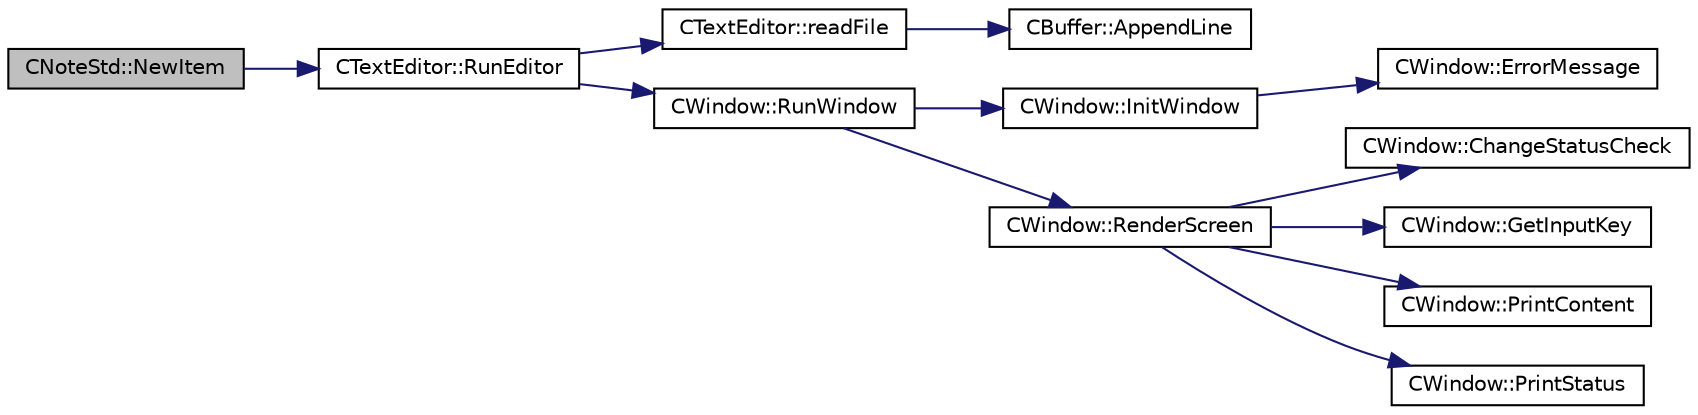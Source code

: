 digraph "CNoteStd::NewItem"
{
 // LATEX_PDF_SIZE
  edge [fontname="Helvetica",fontsize="10",labelfontname="Helvetica",labelfontsize="10"];
  node [fontname="Helvetica",fontsize="10",shape=record];
  rankdir="LR";
  Node1 [label="CNoteStd::NewItem",height=0.2,width=0.4,color="black", fillcolor="grey75", style="filled", fontcolor="black",tooltip="Opens the Text Editor for the new note specified in argument."];
  Node1 -> Node2 [color="midnightblue",fontsize="10",style="solid",fontname="Helvetica"];
  Node2 [label="CTextEditor::RunEditor",height=0.2,width=0.4,color="black", fillcolor="white", style="filled",URL="$classCTextEditor.html#a6a167ea2ad547c5d401a2526525709ee",tooltip="Starts the editor and controls its process."];
  Node2 -> Node3 [color="midnightblue",fontsize="10",style="solid",fontname="Helvetica"];
  Node3 [label="CTextEditor::readFile",height=0.2,width=0.4,color="black", fillcolor="white", style="filled",URL="$classCTextEditor.html#a1c212f137b8ff26d56b0a72be986d407",tooltip="Reads a file and stores it in buffer."];
  Node3 -> Node4 [color="midnightblue",fontsize="10",style="solid",fontname="Helvetica"];
  Node4 [label="CBuffer::AppendLine",height=0.2,width=0.4,color="black", fillcolor="white", style="filled",URL="$classCBuffer.html#a780fbe80988813dc783dc6f68418ccb4",tooltip="Appens a line to the end of the buffer (vector lines)."];
  Node2 -> Node5 [color="midnightblue",fontsize="10",style="solid",fontname="Helvetica"];
  Node5 [label="CWindow::RunWindow",height=0.2,width=0.4,color="black", fillcolor="white", style="filled",URL="$classCWindow.html#a6837f9b8cf9f6fee8c2b85db27c67a85",tooltip="Starts the windows and initializes ncurses library."];
  Node5 -> Node6 [color="midnightblue",fontsize="10",style="solid",fontname="Helvetica"];
  Node6 [label="CWindow::InitWindow",height=0.2,width=0.4,color="black", fillcolor="white", style="filled",URL="$classCWindow.html#a3f029a891c13c01dc3568e65e9a0da2c",tooltip="Initializes ncurses."];
  Node6 -> Node7 [color="midnightblue",fontsize="10",style="solid",fontname="Helvetica"];
  Node7 [label="CWindow::ErrorMessage",height=0.2,width=0.4,color="black", fillcolor="white", style="filled",URL="$classCWindow.html#a93c5f62c3b8e5d3865b9dbcd3459a630",tooltip="Prints out an error message that varies depending on the error_text."];
  Node5 -> Node8 [color="midnightblue",fontsize="10",style="solid",fontname="Helvetica"];
  Node8 [label="CWindow::RenderScreen",height=0.2,width=0.4,color="black", fillcolor="white", style="filled",URL="$classCWindow.html#adaa430b483a91e433214ff10fde23b48",tooltip="While loop that refreshes and updates the screen."];
  Node8 -> Node9 [color="midnightblue",fontsize="10",style="solid",fontname="Helvetica"];
  Node9 [label="CWindow::ChangeStatusCheck",height=0.2,width=0.4,color="black", fillcolor="white", style="filled",URL="$classCWindow.html#aa3df983e285520ce0aa2efff7976ea26",tooltip="Interface for checking current status and decide what to do."];
  Node8 -> Node10 [color="midnightblue",fontsize="10",style="solid",fontname="Helvetica"];
  Node10 [label="CWindow::GetInputKey",height=0.2,width=0.4,color="black", fillcolor="white", style="filled",URL="$classCWindow.html#a9d4c119ae0f6a21fbd6962c72b61c4b5",tooltip="Reads a keypress from the user."];
  Node8 -> Node11 [color="midnightblue",fontsize="10",style="solid",fontname="Helvetica"];
  Node11 [label="CWindow::PrintContent",height=0.2,width=0.4,color="black", fillcolor="white", style="filled",URL="$classCWindow.html#a5249ff836d8d98ac10561fa1725e65fe",tooltip="Prints out all the contents of the buffer to the screen."];
  Node8 -> Node12 [color="midnightblue",fontsize="10",style="solid",fontname="Helvetica"];
  Node12 [label="CWindow::PrintStatus",height=0.2,width=0.4,color="black", fillcolor="white", style="filled",URL="$classCWindow.html#a6258a9240f205a20c14be1027ada08d4",tooltip="Prints out the whole status line to the screen."];
}
